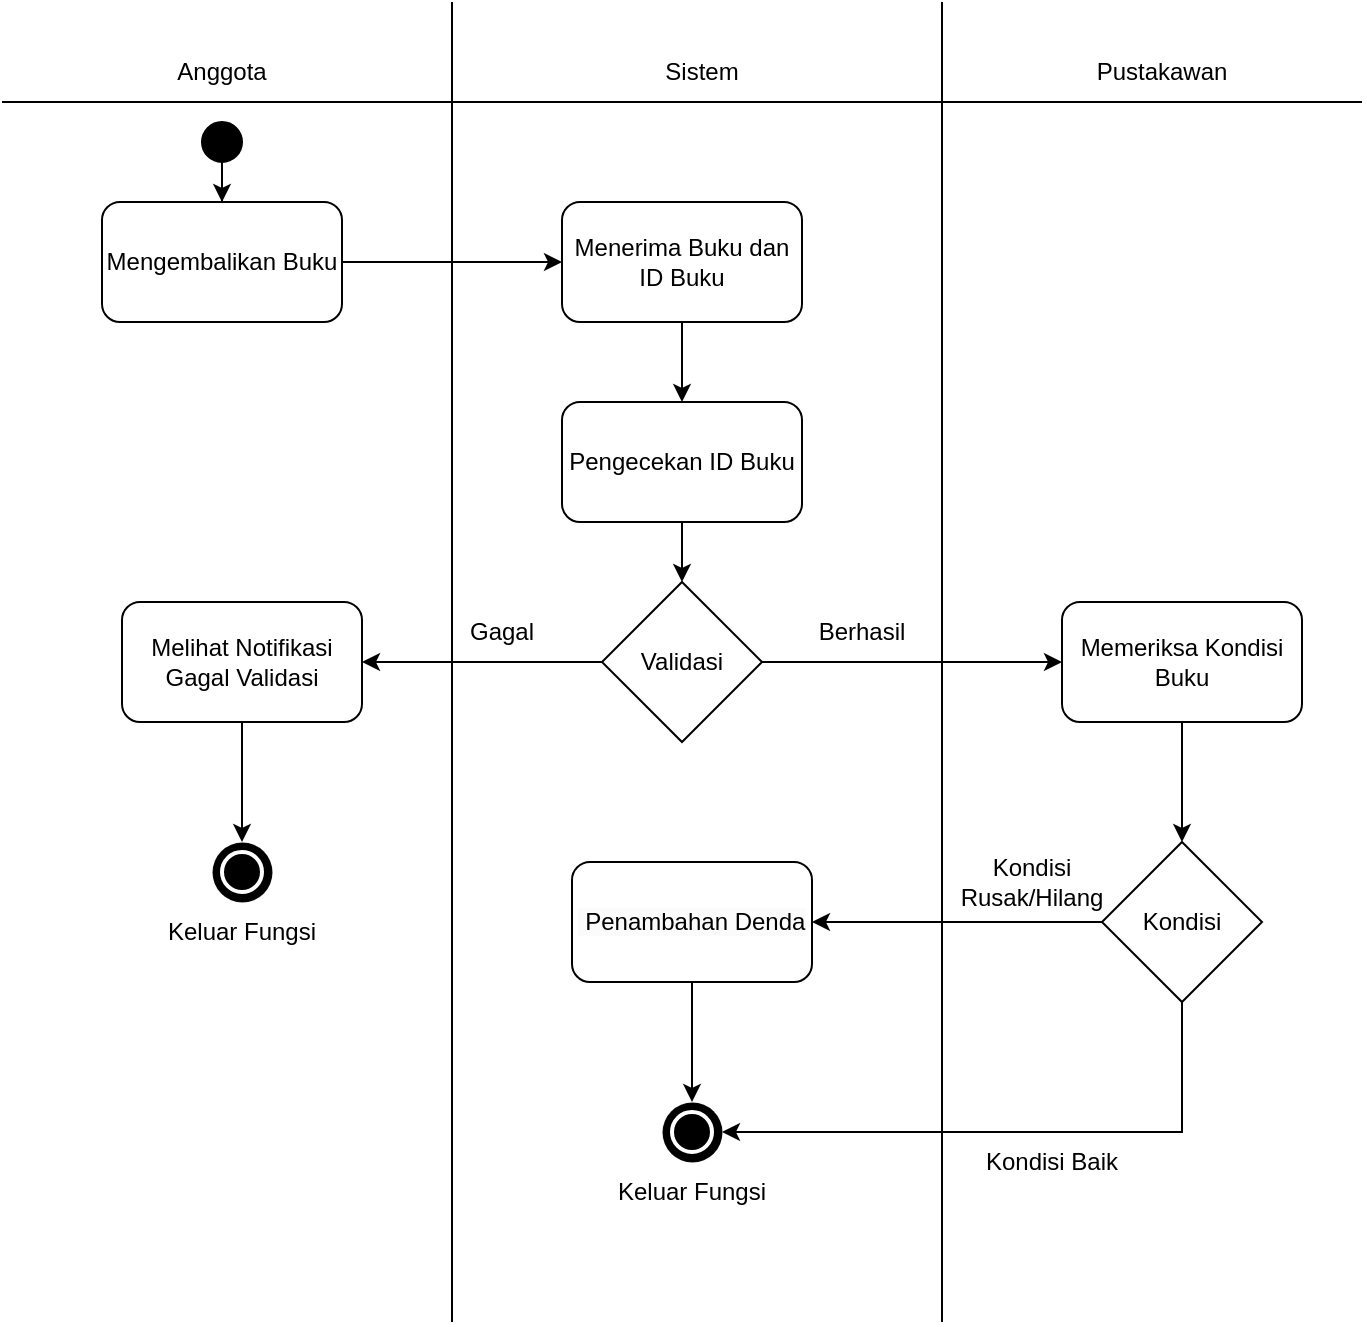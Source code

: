 <mxfile version="24.3.1" type="github">
  <diagram name="Page-1" id="JMoTsICMzayu691LJj_3">
    <mxGraphModel dx="1764" dy="1009" grid="1" gridSize="10" guides="1" tooltips="1" connect="1" arrows="1" fold="1" page="1" pageScale="1" pageWidth="850" pageHeight="1100" math="0" shadow="0">
      <root>
        <mxCell id="0" />
        <mxCell id="1" parent="0" />
        <mxCell id="WLffja9LXPtrJ7Nh4h7C-8" style="edgeStyle=orthogonalEdgeStyle;rounded=0;orthogonalLoop=1;jettySize=auto;html=1;exitX=0.5;exitY=1;exitDx=0;exitDy=0;entryX=0.5;entryY=0;entryDx=0;entryDy=0;" parent="1" source="WLffja9LXPtrJ7Nh4h7C-9" target="WLffja9LXPtrJ7Nh4h7C-15" edge="1">
          <mxGeometry relative="1" as="geometry">
            <mxPoint x="425" y="150" as="sourcePoint" />
            <mxPoint x="425" y="180" as="targetPoint" />
          </mxGeometry>
        </mxCell>
        <mxCell id="KRxp0-01LKh5rpOmhJNP-17" style="edgeStyle=orthogonalEdgeStyle;rounded=0;orthogonalLoop=1;jettySize=auto;html=1;entryX=0.5;entryY=0;entryDx=0;entryDy=0;" edge="1" parent="1" source="WLffja9LXPtrJ7Nh4h7C-5" target="KRxp0-01LKh5rpOmhJNP-16">
          <mxGeometry relative="1" as="geometry" />
        </mxCell>
        <mxCell id="WLffja9LXPtrJ7Nh4h7C-5" value="" style="ellipse;whiteSpace=wrap;html=1;aspect=fixed;fillColor=#000000;" parent="1" vertex="1">
          <mxGeometry x="240" y="70" width="20" height="20" as="geometry" />
        </mxCell>
        <mxCell id="KRxp0-01LKh5rpOmhJNP-36" style="edgeStyle=orthogonalEdgeStyle;rounded=0;orthogonalLoop=1;jettySize=auto;html=1;entryX=0;entryY=0.5;entryDx=0;entryDy=0;" edge="1" parent="1" source="WLffja9LXPtrJ7Nh4h7C-7" target="KRxp0-01LKh5rpOmhJNP-25">
          <mxGeometry relative="1" as="geometry">
            <mxPoint x="650" y="340" as="targetPoint" />
          </mxGeometry>
        </mxCell>
        <mxCell id="KRxp0-01LKh5rpOmhJNP-40" style="edgeStyle=orthogonalEdgeStyle;rounded=0;orthogonalLoop=1;jettySize=auto;html=1;entryX=1;entryY=0.5;entryDx=0;entryDy=0;" edge="1" parent="1" source="WLffja9LXPtrJ7Nh4h7C-7" target="KRxp0-01LKh5rpOmhJNP-39">
          <mxGeometry relative="1" as="geometry" />
        </mxCell>
        <mxCell id="WLffja9LXPtrJ7Nh4h7C-7" value="Validasi" style="rhombus;whiteSpace=wrap;html=1;" parent="1" vertex="1">
          <mxGeometry x="440" y="300" width="80" height="80" as="geometry" />
        </mxCell>
        <mxCell id="WLffja9LXPtrJ7Nh4h7C-9" value="Menerima Buku dan ID Buku" style="rounded=1;whiteSpace=wrap;html=1;" parent="1" vertex="1">
          <mxGeometry x="420" y="110" width="120" height="60" as="geometry" />
        </mxCell>
        <mxCell id="WLffja9LXPtrJ7Nh4h7C-14" value="Berhasil" style="text;html=1;align=center;verticalAlign=middle;whiteSpace=wrap;rounded=0;" parent="1" vertex="1">
          <mxGeometry x="520" y="310" width="100" height="30" as="geometry" />
        </mxCell>
        <mxCell id="KRxp0-01LKh5rpOmhJNP-19" style="edgeStyle=orthogonalEdgeStyle;rounded=0;orthogonalLoop=1;jettySize=auto;html=1;entryX=0.5;entryY=0;entryDx=0;entryDy=0;" edge="1" parent="1" source="WLffja9LXPtrJ7Nh4h7C-15" target="WLffja9LXPtrJ7Nh4h7C-7">
          <mxGeometry relative="1" as="geometry" />
        </mxCell>
        <mxCell id="WLffja9LXPtrJ7Nh4h7C-15" value="Pengecekan ID Buku" style="rounded=1;whiteSpace=wrap;html=1;" parent="1" vertex="1">
          <mxGeometry x="420" y="210" width="120" height="60" as="geometry" />
        </mxCell>
        <mxCell id="KRxp0-01LKh5rpOmhJNP-1" value="Anggota" style="text;html=1;align=center;verticalAlign=middle;whiteSpace=wrap;rounded=0;" vertex="1" parent="1">
          <mxGeometry x="220" y="30" width="60" height="30" as="geometry" />
        </mxCell>
        <mxCell id="KRxp0-01LKh5rpOmhJNP-2" value="Sistem" style="text;html=1;align=center;verticalAlign=middle;whiteSpace=wrap;rounded=0;" vertex="1" parent="1">
          <mxGeometry x="460" y="30" width="60" height="30" as="geometry" />
        </mxCell>
        <mxCell id="KRxp0-01LKh5rpOmhJNP-3" value="" style="endArrow=none;html=1;rounded=0;" edge="1" parent="1">
          <mxGeometry width="50" height="50" relative="1" as="geometry">
            <mxPoint x="365" y="670" as="sourcePoint" />
            <mxPoint x="365" y="10" as="targetPoint" />
          </mxGeometry>
        </mxCell>
        <mxCell id="KRxp0-01LKh5rpOmhJNP-4" value="" style="endArrow=none;html=1;rounded=0;" edge="1" parent="1">
          <mxGeometry width="50" height="50" relative="1" as="geometry">
            <mxPoint x="140" y="60" as="sourcePoint" />
            <mxPoint x="820" y="60" as="targetPoint" />
          </mxGeometry>
        </mxCell>
        <mxCell id="KRxp0-01LKh5rpOmhJNP-7" value="" style="endArrow=none;html=1;rounded=0;" edge="1" parent="1">
          <mxGeometry width="50" height="50" relative="1" as="geometry">
            <mxPoint x="610" y="670" as="sourcePoint" />
            <mxPoint x="610" y="10" as="targetPoint" />
          </mxGeometry>
        </mxCell>
        <mxCell id="KRxp0-01LKh5rpOmhJNP-14" value="Pustakawan" style="text;html=1;align=center;verticalAlign=middle;whiteSpace=wrap;rounded=0;" vertex="1" parent="1">
          <mxGeometry x="690" y="30" width="60" height="30" as="geometry" />
        </mxCell>
        <mxCell id="KRxp0-01LKh5rpOmhJNP-18" style="edgeStyle=orthogonalEdgeStyle;rounded=0;orthogonalLoop=1;jettySize=auto;html=1;entryX=0;entryY=0.5;entryDx=0;entryDy=0;" edge="1" parent="1" source="KRxp0-01LKh5rpOmhJNP-16" target="WLffja9LXPtrJ7Nh4h7C-9">
          <mxGeometry relative="1" as="geometry" />
        </mxCell>
        <mxCell id="KRxp0-01LKh5rpOmhJNP-16" value="Mengembalikan Buku" style="rounded=1;whiteSpace=wrap;html=1;" vertex="1" parent="1">
          <mxGeometry x="190" y="110" width="120" height="60" as="geometry" />
        </mxCell>
        <mxCell id="WLffja9LXPtrJ7Nh4h7C-17" value="Gagal" style="text;html=1;align=center;verticalAlign=middle;whiteSpace=wrap;rounded=0;" parent="1" vertex="1">
          <mxGeometry x="350" y="310" width="80" height="30" as="geometry" />
        </mxCell>
        <mxCell id="KRxp0-01LKh5rpOmhJNP-37" style="edgeStyle=orthogonalEdgeStyle;rounded=0;orthogonalLoop=1;jettySize=auto;html=1;entryX=0.5;entryY=0;entryDx=0;entryDy=0;" edge="1" parent="1" source="KRxp0-01LKh5rpOmhJNP-25" target="KRxp0-01LKh5rpOmhJNP-26">
          <mxGeometry relative="1" as="geometry" />
        </mxCell>
        <mxCell id="KRxp0-01LKh5rpOmhJNP-25" value="Memeriksa Kondisi Buku" style="rounded=1;whiteSpace=wrap;html=1;" vertex="1" parent="1">
          <mxGeometry x="670" y="310" width="120" height="60" as="geometry" />
        </mxCell>
        <mxCell id="KRxp0-01LKh5rpOmhJNP-38" style="edgeStyle=orthogonalEdgeStyle;rounded=0;orthogonalLoop=1;jettySize=auto;html=1;" edge="1" parent="1" source="KRxp0-01LKh5rpOmhJNP-26" target="KRxp0-01LKh5rpOmhJNP-28">
          <mxGeometry relative="1" as="geometry" />
        </mxCell>
        <mxCell id="KRxp0-01LKh5rpOmhJNP-42" style="edgeStyle=orthogonalEdgeStyle;rounded=0;orthogonalLoop=1;jettySize=auto;html=1;entryX=1;entryY=0.5;entryDx=0;entryDy=0;exitX=0.5;exitY=1;exitDx=0;exitDy=0;" edge="1" parent="1" source="KRxp0-01LKh5rpOmhJNP-26" target="KRxp0-01LKh5rpOmhJNP-33">
          <mxGeometry relative="1" as="geometry" />
        </mxCell>
        <mxCell id="KRxp0-01LKh5rpOmhJNP-26" value="Kondisi" style="rhombus;whiteSpace=wrap;html=1;" vertex="1" parent="1">
          <mxGeometry x="690" y="430" width="80" height="80" as="geometry" />
        </mxCell>
        <mxCell id="KRxp0-01LKh5rpOmhJNP-41" style="edgeStyle=orthogonalEdgeStyle;rounded=0;orthogonalLoop=1;jettySize=auto;html=1;" edge="1" parent="1" source="KRxp0-01LKh5rpOmhJNP-28">
          <mxGeometry relative="1" as="geometry">
            <mxPoint x="485.0" y="560" as="targetPoint" />
          </mxGeometry>
        </mxCell>
        <mxCell id="KRxp0-01LKh5rpOmhJNP-28" value="&lt;br&gt;&lt;span style=&quot;color: rgb(0, 0, 0); font-family: Helvetica; font-size: 12px; font-style: normal; font-variant-ligatures: normal; font-variant-caps: normal; font-weight: 400; letter-spacing: normal; orphans: 2; text-align: center; text-indent: 0px; text-transform: none; widows: 2; word-spacing: 0px; -webkit-text-stroke-width: 0px; white-space: normal; background-color: rgb(251, 251, 251); text-decoration-thickness: initial; text-decoration-style: initial; text-decoration-color: initial; display: inline !important; float: none;&quot;&gt;&amp;nbsp;Penambahan Denda&lt;/span&gt;&lt;div&gt;&lt;br&gt;&lt;/div&gt;" style="rounded=1;whiteSpace=wrap;html=1;" vertex="1" parent="1">
          <mxGeometry x="425" y="440" width="120" height="60" as="geometry" />
        </mxCell>
        <mxCell id="KRxp0-01LKh5rpOmhJNP-29" value="Kondisi Baik" style="text;html=1;align=center;verticalAlign=middle;whiteSpace=wrap;rounded=0;" vertex="1" parent="1">
          <mxGeometry x="630" y="575" width="70" height="30" as="geometry" />
        </mxCell>
        <mxCell id="KRxp0-01LKh5rpOmhJNP-30" value="Kondisi Rusak/Hilang" style="text;html=1;align=center;verticalAlign=middle;whiteSpace=wrap;rounded=0;" vertex="1" parent="1">
          <mxGeometry x="610" y="440" width="90" height="20" as="geometry" />
        </mxCell>
        <mxCell id="KRxp0-01LKh5rpOmhJNP-31" value="" style="group" vertex="1" connectable="0" parent="1">
          <mxGeometry x="445" y="560" width="80" height="60" as="geometry" />
        </mxCell>
        <mxCell id="KRxp0-01LKh5rpOmhJNP-32" value="" style="group" vertex="1" connectable="0" parent="KRxp0-01LKh5rpOmhJNP-31">
          <mxGeometry x="25" width="30" height="30" as="geometry" />
        </mxCell>
        <mxCell id="KRxp0-01LKh5rpOmhJNP-33" value="" style="ellipse;whiteSpace=wrap;html=1;aspect=fixed;fillColor=#000000;shadow=0;strokeColor=#ffffff;strokeWidth=0;" vertex="1" parent="KRxp0-01LKh5rpOmhJNP-32">
          <mxGeometry width="30" height="30" as="geometry" />
        </mxCell>
        <mxCell id="KRxp0-01LKh5rpOmhJNP-34" value="" style="ellipse;whiteSpace=wrap;html=1;aspect=fixed;fillColor=#000000;shadow=0;strokeColor=#ffffff;strokeWidth=2;" vertex="1" parent="KRxp0-01LKh5rpOmhJNP-32">
          <mxGeometry x="5" y="5" width="20" height="20" as="geometry" />
        </mxCell>
        <mxCell id="KRxp0-01LKh5rpOmhJNP-35" value="Keluar Fungsi" style="text;html=1;align=center;verticalAlign=middle;whiteSpace=wrap;rounded=0;" vertex="1" parent="KRxp0-01LKh5rpOmhJNP-31">
          <mxGeometry y="30" width="80" height="30" as="geometry" />
        </mxCell>
        <mxCell id="KRxp0-01LKh5rpOmhJNP-48" style="edgeStyle=orthogonalEdgeStyle;rounded=0;orthogonalLoop=1;jettySize=auto;html=1;entryX=0.5;entryY=0;entryDx=0;entryDy=0;" edge="1" parent="1" source="KRxp0-01LKh5rpOmhJNP-39" target="KRxp0-01LKh5rpOmhJNP-45">
          <mxGeometry relative="1" as="geometry" />
        </mxCell>
        <mxCell id="KRxp0-01LKh5rpOmhJNP-39" value="Melihat Notifikasi Gagal Validasi" style="rounded=1;whiteSpace=wrap;html=1;" vertex="1" parent="1">
          <mxGeometry x="200" y="310" width="120" height="60" as="geometry" />
        </mxCell>
        <mxCell id="KRxp0-01LKh5rpOmhJNP-43" value="" style="group" vertex="1" connectable="0" parent="1">
          <mxGeometry x="220" y="430" width="80" height="60" as="geometry" />
        </mxCell>
        <mxCell id="KRxp0-01LKh5rpOmhJNP-44" value="" style="group" vertex="1" connectable="0" parent="KRxp0-01LKh5rpOmhJNP-43">
          <mxGeometry x="25" width="30" height="30" as="geometry" />
        </mxCell>
        <mxCell id="KRxp0-01LKh5rpOmhJNP-45" value="" style="ellipse;whiteSpace=wrap;html=1;aspect=fixed;fillColor=#000000;shadow=0;strokeColor=#ffffff;strokeWidth=0;" vertex="1" parent="KRxp0-01LKh5rpOmhJNP-44">
          <mxGeometry width="30" height="30" as="geometry" />
        </mxCell>
        <mxCell id="KRxp0-01LKh5rpOmhJNP-46" value="" style="ellipse;whiteSpace=wrap;html=1;aspect=fixed;fillColor=#000000;shadow=0;strokeColor=#ffffff;strokeWidth=2;" vertex="1" parent="KRxp0-01LKh5rpOmhJNP-44">
          <mxGeometry x="5" y="5" width="20" height="20" as="geometry" />
        </mxCell>
        <mxCell id="KRxp0-01LKh5rpOmhJNP-47" value="Keluar Fungsi" style="text;html=1;align=center;verticalAlign=middle;whiteSpace=wrap;rounded=0;" vertex="1" parent="KRxp0-01LKh5rpOmhJNP-43">
          <mxGeometry y="30" width="80" height="30" as="geometry" />
        </mxCell>
      </root>
    </mxGraphModel>
  </diagram>
</mxfile>

